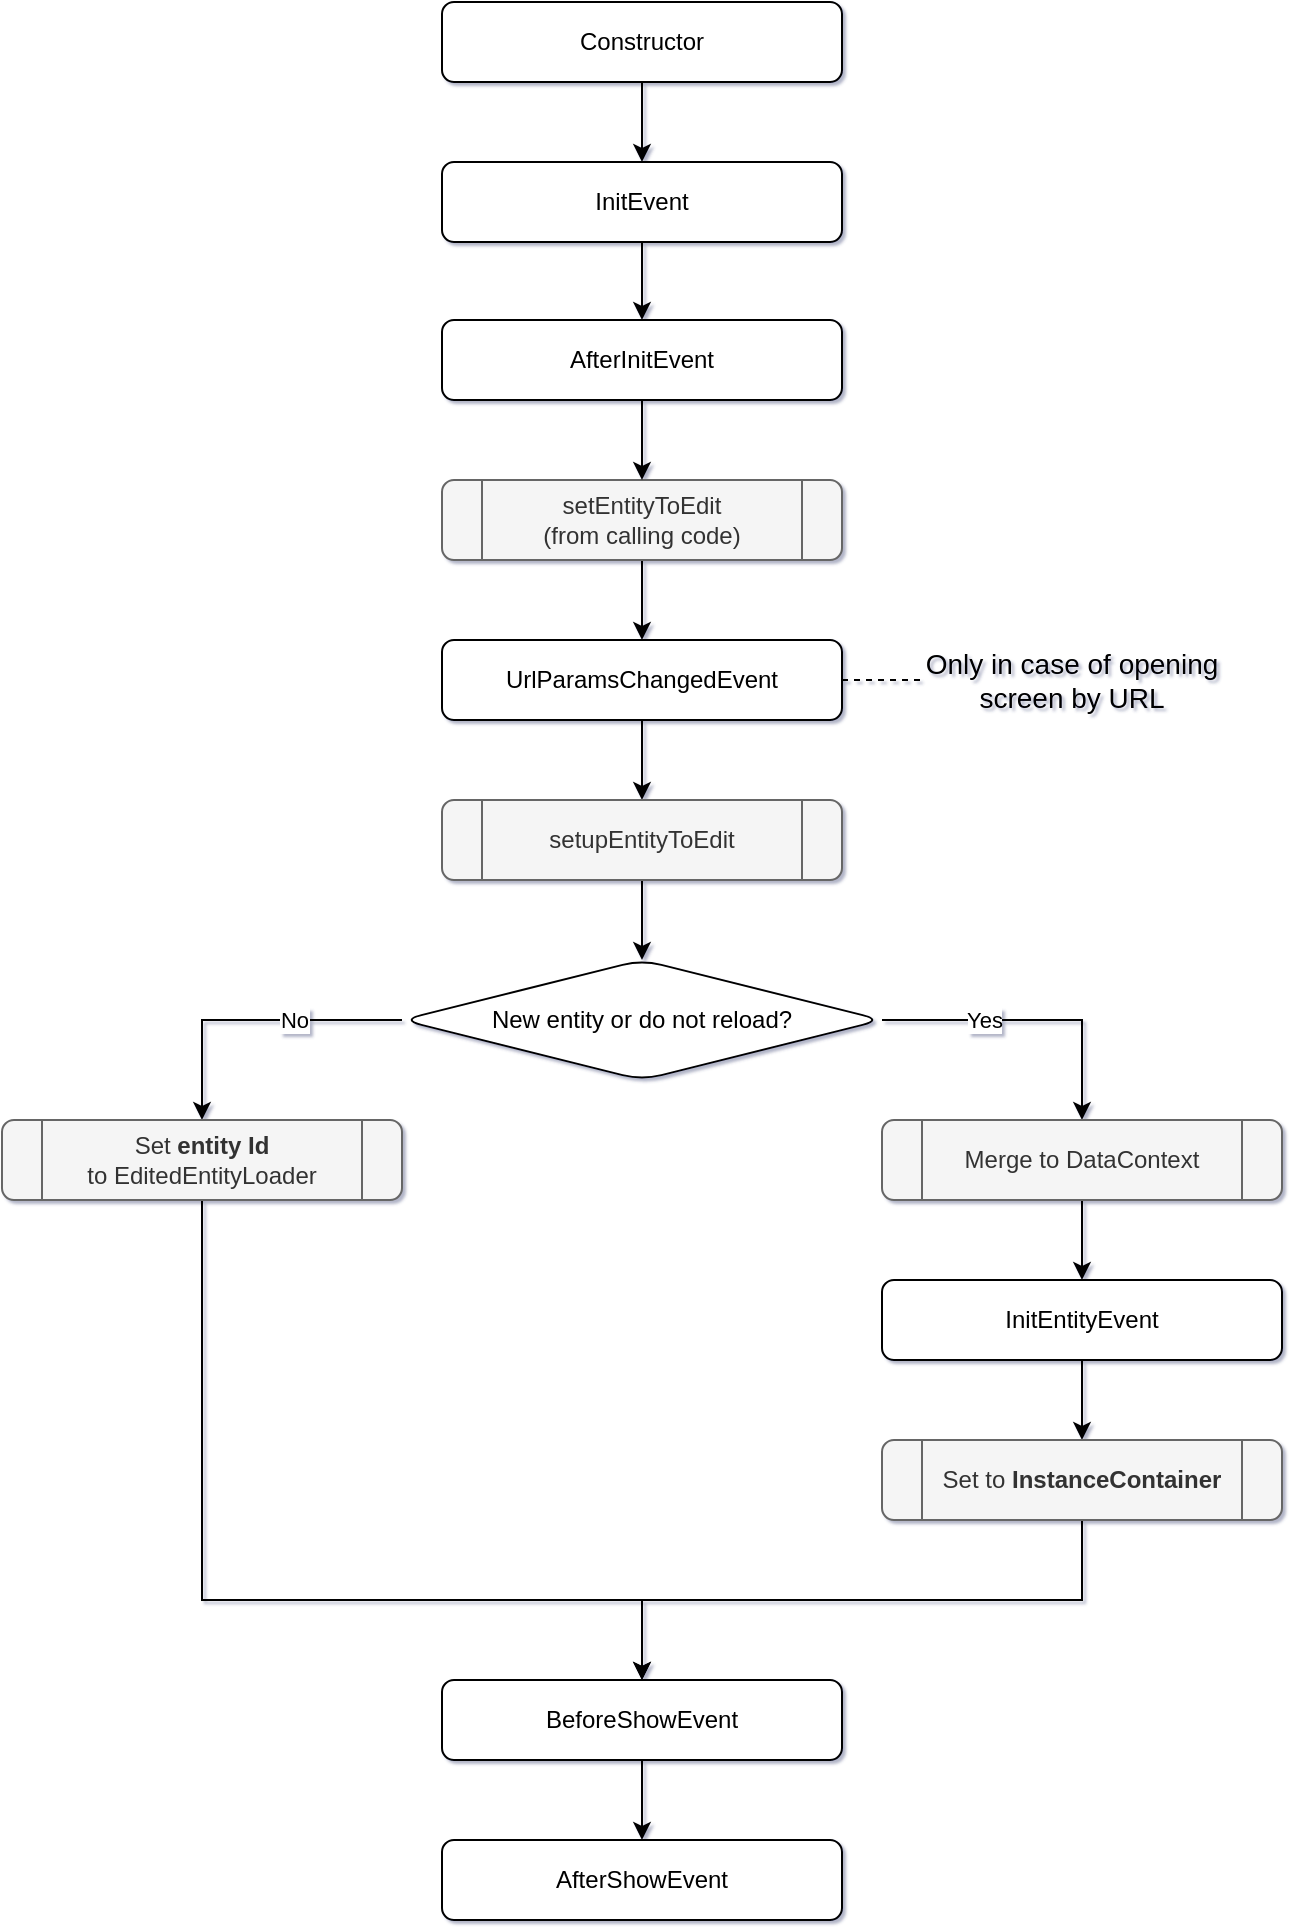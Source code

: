 <mxfile version="24.6.4" type="device">
  <diagram name="Page-1" id="-_7ixsscyCjgbBFooExJ">
    <mxGraphModel dx="2074" dy="1214" grid="1" gridSize="10" guides="1" tooltips="1" connect="1" arrows="1" fold="1" page="0" pageScale="1" pageWidth="827" pageHeight="1169" math="0" shadow="1">
      <root>
        <mxCell id="0" />
        <mxCell id="1" parent="0" />
        <mxCell id="YOo0viPbgiajMBb47PIU-1" value="" style="edgeStyle=orthogonalEdgeStyle;rounded=0;orthogonalLoop=1;jettySize=auto;html=1;" parent="1" source="YOo0viPbgiajMBb47PIU-2" target="YOo0viPbgiajMBb47PIU-4" edge="1">
          <mxGeometry relative="1" as="geometry" />
        </mxCell>
        <mxCell id="YOo0viPbgiajMBb47PIU-2" value="Constructor" style="rounded=1;whiteSpace=wrap;html=1;fontSize=12;glass=0;strokeWidth=1;shadow=0;" parent="1" vertex="1">
          <mxGeometry x="240" y="41" width="200" height="40" as="geometry" />
        </mxCell>
        <mxCell id="RuaqV-nIeXjpc7R5jFOg-7" style="edgeStyle=orthogonalEdgeStyle;rounded=0;orthogonalLoop=1;jettySize=auto;html=1;entryX=0.5;entryY=0;entryDx=0;entryDy=0;" edge="1" parent="1" source="YOo0viPbgiajMBb47PIU-4" target="RuaqV-nIeXjpc7R5jFOg-5">
          <mxGeometry relative="1" as="geometry" />
        </mxCell>
        <mxCell id="YOo0viPbgiajMBb47PIU-4" value="InitEvent" style="rounded=1;whiteSpace=wrap;html=1;" parent="1" vertex="1">
          <mxGeometry x="240" y="121" width="200" height="40" as="geometry" />
        </mxCell>
        <mxCell id="YOo0viPbgiajMBb47PIU-5" style="edgeStyle=orthogonalEdgeStyle;rounded=0;orthogonalLoop=1;jettySize=auto;html=1;entryX=0.5;entryY=0;entryDx=0;entryDy=0;" parent="1" source="YOo0viPbgiajMBb47PIU-6" target="YOo0viPbgiajMBb47PIU-8" edge="1">
          <mxGeometry relative="1" as="geometry" />
        </mxCell>
        <mxCell id="YOo0viPbgiajMBb47PIU-6" value="BeforeShowEvent" style="whiteSpace=wrap;html=1;rounded=1;" parent="1" vertex="1">
          <mxGeometry x="240" y="880" width="200" height="40" as="geometry" />
        </mxCell>
        <mxCell id="YOo0viPbgiajMBb47PIU-8" value="AfterShowEvent" style="whiteSpace=wrap;html=1;rounded=1;" parent="1" vertex="1">
          <mxGeometry x="240" y="960" width="200" height="40" as="geometry" />
        </mxCell>
        <mxCell id="RuaqV-nIeXjpc7R5jFOg-11" style="edgeStyle=orthogonalEdgeStyle;rounded=0;orthogonalLoop=1;jettySize=auto;html=1;entryX=0.5;entryY=0;entryDx=0;entryDy=0;" edge="1" parent="1" source="YOo0viPbgiajMBb47PIU-11" target="RuaqV-nIeXjpc7R5jFOg-10">
          <mxGeometry relative="1" as="geometry" />
        </mxCell>
        <mxCell id="YOo0viPbgiajMBb47PIU-11" value="setEntityToEdit&lt;div&gt;&lt;div&gt;(from calling code)&lt;/div&gt;&lt;/div&gt;" style="shape=process;whiteSpace=wrap;html=1;backgroundOutline=1;rounded=1;fillColor=#f5f5f5;strokeColor=#666666;fontColor=#333333;" parent="1" vertex="1">
          <mxGeometry x="240" y="280" width="200" height="40" as="geometry" />
        </mxCell>
        <mxCell id="YOo0viPbgiajMBb47PIU-81" style="edgeStyle=orthogonalEdgeStyle;rounded=0;orthogonalLoop=1;jettySize=auto;html=1;exitX=0;exitY=0.5;exitDx=0;exitDy=0;" parent="1" source="YOo0viPbgiajMBb47PIU-16" target="YOo0viPbgiajMBb47PIU-18" edge="1">
          <mxGeometry relative="1" as="geometry" />
        </mxCell>
        <mxCell id="YOo0viPbgiajMBb47PIU-82" value="No" style="edgeLabel;html=1;align=center;verticalAlign=middle;resizable=0;points=[];" parent="YOo0viPbgiajMBb47PIU-81" vertex="1" connectable="0">
          <mxGeometry x="-0.307" y="2" relative="1" as="geometry">
            <mxPoint x="-2" y="-2" as="offset" />
          </mxGeometry>
        </mxCell>
        <mxCell id="RuaqV-nIeXjpc7R5jFOg-3" style="edgeStyle=orthogonalEdgeStyle;rounded=0;orthogonalLoop=1;jettySize=auto;html=1;entryX=0.5;entryY=0;entryDx=0;entryDy=0;exitX=1;exitY=0.5;exitDx=0;exitDy=0;" edge="1" parent="1" source="YOo0viPbgiajMBb47PIU-16" target="YOo0viPbgiajMBb47PIU-20">
          <mxGeometry relative="1" as="geometry" />
        </mxCell>
        <mxCell id="RuaqV-nIeXjpc7R5jFOg-4" value="Yes" style="edgeLabel;html=1;align=center;verticalAlign=middle;resizable=0;points=[];" vertex="1" connectable="0" parent="RuaqV-nIeXjpc7R5jFOg-3">
          <mxGeometry x="-0.32" relative="1" as="geometry">
            <mxPoint as="offset" />
          </mxGeometry>
        </mxCell>
        <mxCell id="YOo0viPbgiajMBb47PIU-16" value="New entity or do not reload?" style="rhombus;whiteSpace=wrap;html=1;rounded=1;" parent="1" vertex="1">
          <mxGeometry x="220" y="520" width="240" height="60" as="geometry" />
        </mxCell>
        <mxCell id="RuaqV-nIeXjpc7R5jFOg-9" style="edgeStyle=orthogonalEdgeStyle;rounded=0;orthogonalLoop=1;jettySize=auto;html=1;entryX=0.5;entryY=0;entryDx=0;entryDy=0;" edge="1" parent="1" source="YOo0viPbgiajMBb47PIU-18" target="YOo0viPbgiajMBb47PIU-6">
          <mxGeometry relative="1" as="geometry">
            <Array as="points">
              <mxPoint x="120" y="840" />
              <mxPoint x="340" y="840" />
            </Array>
          </mxGeometry>
        </mxCell>
        <mxCell id="YOo0viPbgiajMBb47PIU-18" value="Set &lt;b&gt;entity Id&lt;/b&gt; to&amp;nbsp;EditedEntityLoader" style="shape=process;whiteSpace=wrap;html=1;backgroundOutline=1;rounded=1;fillColor=#f5f5f5;strokeColor=#666666;fontColor=#333333;" parent="1" vertex="1">
          <mxGeometry x="20" y="600" width="200" height="40" as="geometry" />
        </mxCell>
        <mxCell id="RuaqV-nIeXjpc7R5jFOg-2" style="edgeStyle=orthogonalEdgeStyle;rounded=0;orthogonalLoop=1;jettySize=auto;html=1;entryX=0.5;entryY=0;entryDx=0;entryDy=0;" edge="1" parent="1" source="YOo0viPbgiajMBb47PIU-20" target="YOo0viPbgiajMBb47PIU-22">
          <mxGeometry relative="1" as="geometry" />
        </mxCell>
        <mxCell id="YOo0viPbgiajMBb47PIU-20" value="Merge to DataContext" style="shape=process;whiteSpace=wrap;html=1;backgroundOutline=1;rounded=1;fillColor=#f5f5f5;fontColor=#333333;strokeColor=#666666;" parent="1" vertex="1">
          <mxGeometry x="460" y="600" width="200" height="40" as="geometry" />
        </mxCell>
        <mxCell id="YOo0viPbgiajMBb47PIU-21" value="" style="edgeStyle=orthogonalEdgeStyle;rounded=0;orthogonalLoop=1;jettySize=auto;html=1;" parent="1" source="YOo0viPbgiajMBb47PIU-22" target="YOo0viPbgiajMBb47PIU-24" edge="1">
          <mxGeometry relative="1" as="geometry" />
        </mxCell>
        <mxCell id="YOo0viPbgiajMBb47PIU-22" value="InitEntityEvent" style="whiteSpace=wrap;html=1;rounded=1;" parent="1" vertex="1">
          <mxGeometry x="460" y="680" width="200" height="40" as="geometry" />
        </mxCell>
        <mxCell id="RuaqV-nIeXjpc7R5jFOg-8" style="edgeStyle=orthogonalEdgeStyle;rounded=0;orthogonalLoop=1;jettySize=auto;html=1;" edge="1" parent="1" source="YOo0viPbgiajMBb47PIU-24" target="YOo0viPbgiajMBb47PIU-6">
          <mxGeometry relative="1" as="geometry">
            <Array as="points">
              <mxPoint x="560" y="840" />
              <mxPoint x="340" y="840" />
            </Array>
          </mxGeometry>
        </mxCell>
        <mxCell id="YOo0viPbgiajMBb47PIU-24" value="Set to&amp;nbsp;&lt;b&gt;InstanceContainer&lt;/b&gt;" style="shape=process;whiteSpace=wrap;html=1;backgroundOutline=1;rounded=1;fillColor=#f5f5f5;strokeColor=#666666;fontColor=#333333;" parent="1" vertex="1">
          <mxGeometry x="460" y="760" width="200" height="40" as="geometry" />
        </mxCell>
        <mxCell id="RuaqV-nIeXjpc7R5jFOg-6" style="edgeStyle=orthogonalEdgeStyle;rounded=0;orthogonalLoop=1;jettySize=auto;html=1;entryX=0.5;entryY=0;entryDx=0;entryDy=0;" edge="1" parent="1" source="RuaqV-nIeXjpc7R5jFOg-5" target="YOo0viPbgiajMBb47PIU-11">
          <mxGeometry relative="1" as="geometry" />
        </mxCell>
        <mxCell id="RuaqV-nIeXjpc7R5jFOg-5" value="AfterInitEvent" style="rounded=1;whiteSpace=wrap;html=1;" vertex="1" parent="1">
          <mxGeometry x="240" y="200" width="200" height="40" as="geometry" />
        </mxCell>
        <mxCell id="RuaqV-nIeXjpc7R5jFOg-13" style="edgeStyle=orthogonalEdgeStyle;rounded=0;orthogonalLoop=1;jettySize=auto;html=1;entryX=0.5;entryY=0;entryDx=0;entryDy=0;" edge="1" parent="1" source="RuaqV-nIeXjpc7R5jFOg-10" target="RuaqV-nIeXjpc7R5jFOg-12">
          <mxGeometry relative="1" as="geometry" />
        </mxCell>
        <mxCell id="RuaqV-nIeXjpc7R5jFOg-10" value="UrlParamsChangedEvent" style="rounded=1;whiteSpace=wrap;html=1;" vertex="1" parent="1">
          <mxGeometry x="240" y="360" width="200" height="40" as="geometry" />
        </mxCell>
        <mxCell id="RuaqV-nIeXjpc7R5jFOg-14" style="edgeStyle=orthogonalEdgeStyle;rounded=0;orthogonalLoop=1;jettySize=auto;html=1;entryX=0.5;entryY=0;entryDx=0;entryDy=0;" edge="1" parent="1" source="RuaqV-nIeXjpc7R5jFOg-12" target="YOo0viPbgiajMBb47PIU-16">
          <mxGeometry relative="1" as="geometry" />
        </mxCell>
        <mxCell id="RuaqV-nIeXjpc7R5jFOg-12" value="setupEntityToEdit" style="shape=process;whiteSpace=wrap;html=1;backgroundOutline=1;rounded=1;fillColor=#f5f5f5;strokeColor=#666666;fontColor=#333333;" vertex="1" parent="1">
          <mxGeometry x="240" y="440" width="200" height="40" as="geometry" />
        </mxCell>
        <mxCell id="RuaqV-nIeXjpc7R5jFOg-15" value="" style="endArrow=none;dashed=1;html=1;rounded=0;exitX=1;exitY=0.5;exitDx=0;exitDy=0;entryX=0;entryY=0.5;entryDx=0;entryDy=0;" edge="1" parent="1" target="RuaqV-nIeXjpc7R5jFOg-16" source="RuaqV-nIeXjpc7R5jFOg-10">
          <mxGeometry width="50" height="50" relative="1" as="geometry">
            <mxPoint x="475" y="380" as="sourcePoint" />
            <mxPoint x="565" y="389" as="targetPoint" />
          </mxGeometry>
        </mxCell>
        <mxCell id="RuaqV-nIeXjpc7R5jFOg-16" value="Only in case of opening screen by URL" style="text;html=1;align=center;verticalAlign=middle;whiteSpace=wrap;rounded=0;fontSize=14;" vertex="1" parent="1">
          <mxGeometry x="480" y="348" width="150" height="64" as="geometry" />
        </mxCell>
      </root>
    </mxGraphModel>
  </diagram>
</mxfile>
